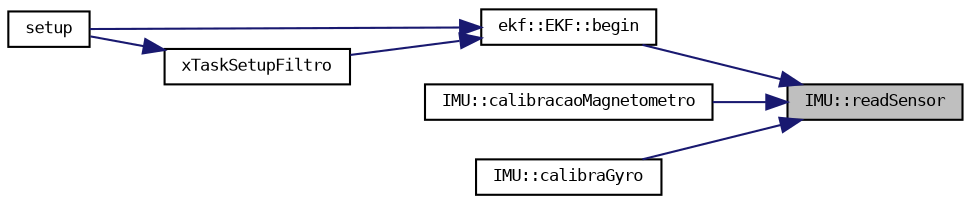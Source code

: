 digraph "IMU::readSensor"
{
 // LATEX_PDF_SIZE
  bgcolor="transparent";
  edge [fontname="DejaVuSansMono",fontsize="8",labelfontname="DejaVuSansMono",labelfontsize="8"];
  node [fontname="DejaVuSansMono",fontsize="8",shape=record];
  rankdir="RL";
  Node1 [label="IMU::readSensor",height=0.2,width=0.4,color="black", fillcolor="grey75", style="filled", fontcolor="black",tooltip=" "];
  Node1 -> Node2 [dir="back",color="midnightblue",fontsize="8",style="solid",fontname="DejaVuSansMono"];
  Node2 [label="ekf::EKF::begin",height=0.2,width=0.4,color="black",URL="$classekf_1_1EKF.html#a4a6998123529ab0d0844ad21419fc895",tooltip="Inicializacao do filtro de Kalman."];
  Node2 -> Node3 [dir="back",color="midnightblue",fontsize="8",style="solid",fontname="DejaVuSansMono"];
  Node3 [label="setup",height=0.2,width=0.4,color="black",URL="$main_8cpp.html#a4fc01d736fe50cf5b977f755b675f11d",tooltip=" "];
  Node2 -> Node4 [dir="back",color="midnightblue",fontsize="8",style="solid",fontname="DejaVuSansMono"];
  Node4 [label="xTaskSetupFiltro",height=0.2,width=0.4,color="black",URL="$main_8cpp.html#a1d67803bd6f9b50c1e3686650e280f68",tooltip=" "];
  Node4 -> Node3 [dir="back",color="midnightblue",fontsize="8",style="solid",fontname="DejaVuSansMono"];
  Node1 -> Node5 [dir="back",color="midnightblue",fontsize="8",style="solid",fontname="DejaVuSansMono"];
  Node5 [label="IMU::calibracaoMagnetometro",height=0.2,width=0.4,color="black",URL="$classIMU.html#a3546779010d9128859f465195eff77f5",tooltip=" "];
  Node1 -> Node6 [dir="back",color="midnightblue",fontsize="8",style="solid",fontname="DejaVuSansMono"];
  Node6 [label="IMU::calibraGyro",height=0.2,width=0.4,color="black",URL="$classIMU.html#a5f096cb37d4b16851381bf09d6809403",tooltip=" "];
}
